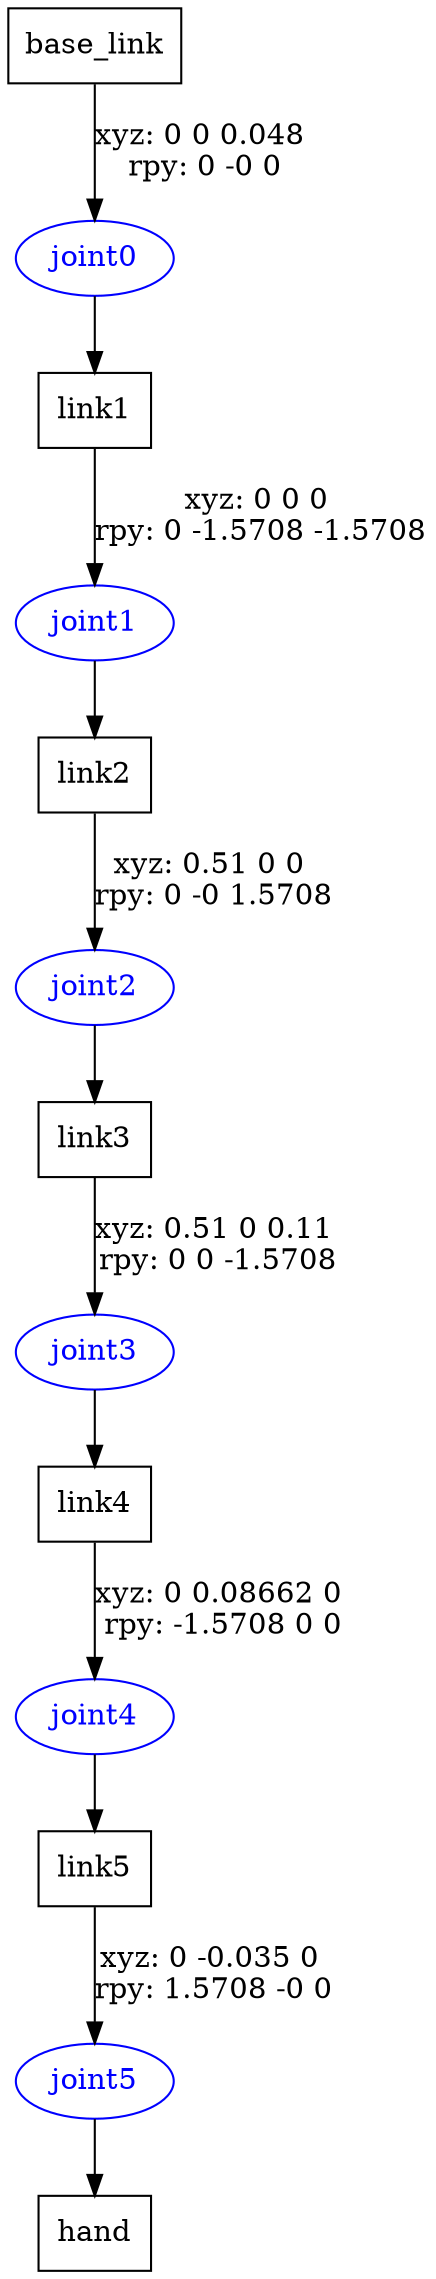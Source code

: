 digraph G {
node [shape=box];
"base_link" [label="base_link"];
"link1" [label="link1"];
"link2" [label="link2"];
"link3" [label="link3"];
"link4" [label="link4"];
"link5" [label="link5"];
"hand" [label="hand"];
node [shape=ellipse, color=blue, fontcolor=blue];
"base_link" -> "joint0" [label="xyz: 0 0 0.048 \nrpy: 0 -0 0"]
"joint0" -> "link1"
"link1" -> "joint1" [label="xyz: 0 0 0 \nrpy: 0 -1.5708 -1.5708"]
"joint1" -> "link2"
"link2" -> "joint2" [label="xyz: 0.51 0 0 \nrpy: 0 -0 1.5708"]
"joint2" -> "link3"
"link3" -> "joint3" [label="xyz: 0.51 0 0.11 \nrpy: 0 0 -1.5708"]
"joint3" -> "link4"
"link4" -> "joint4" [label="xyz: 0 0.08662 0 \nrpy: -1.5708 0 0"]
"joint4" -> "link5"
"link5" -> "joint5" [label="xyz: 0 -0.035 0 \nrpy: 1.5708 -0 0"]
"joint5" -> "hand"
}
